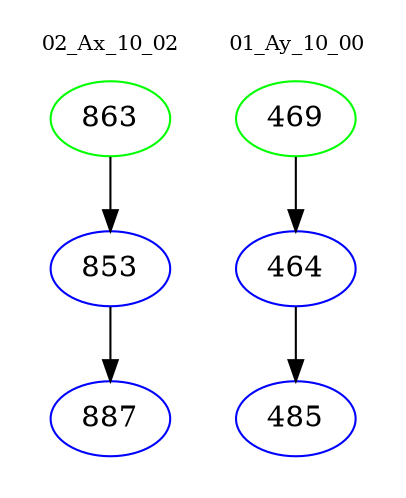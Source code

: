 digraph{
subgraph cluster_0 {
color = white
label = "02_Ax_10_02";
fontsize=10;
T0_863 [label="863", color="green"]
T0_863 -> T0_853 [color="black"]
T0_853 [label="853", color="blue"]
T0_853 -> T0_887 [color="black"]
T0_887 [label="887", color="blue"]
}
subgraph cluster_1 {
color = white
label = "01_Ay_10_00";
fontsize=10;
T1_469 [label="469", color="green"]
T1_469 -> T1_464 [color="black"]
T1_464 [label="464", color="blue"]
T1_464 -> T1_485 [color="black"]
T1_485 [label="485", color="blue"]
}
}

